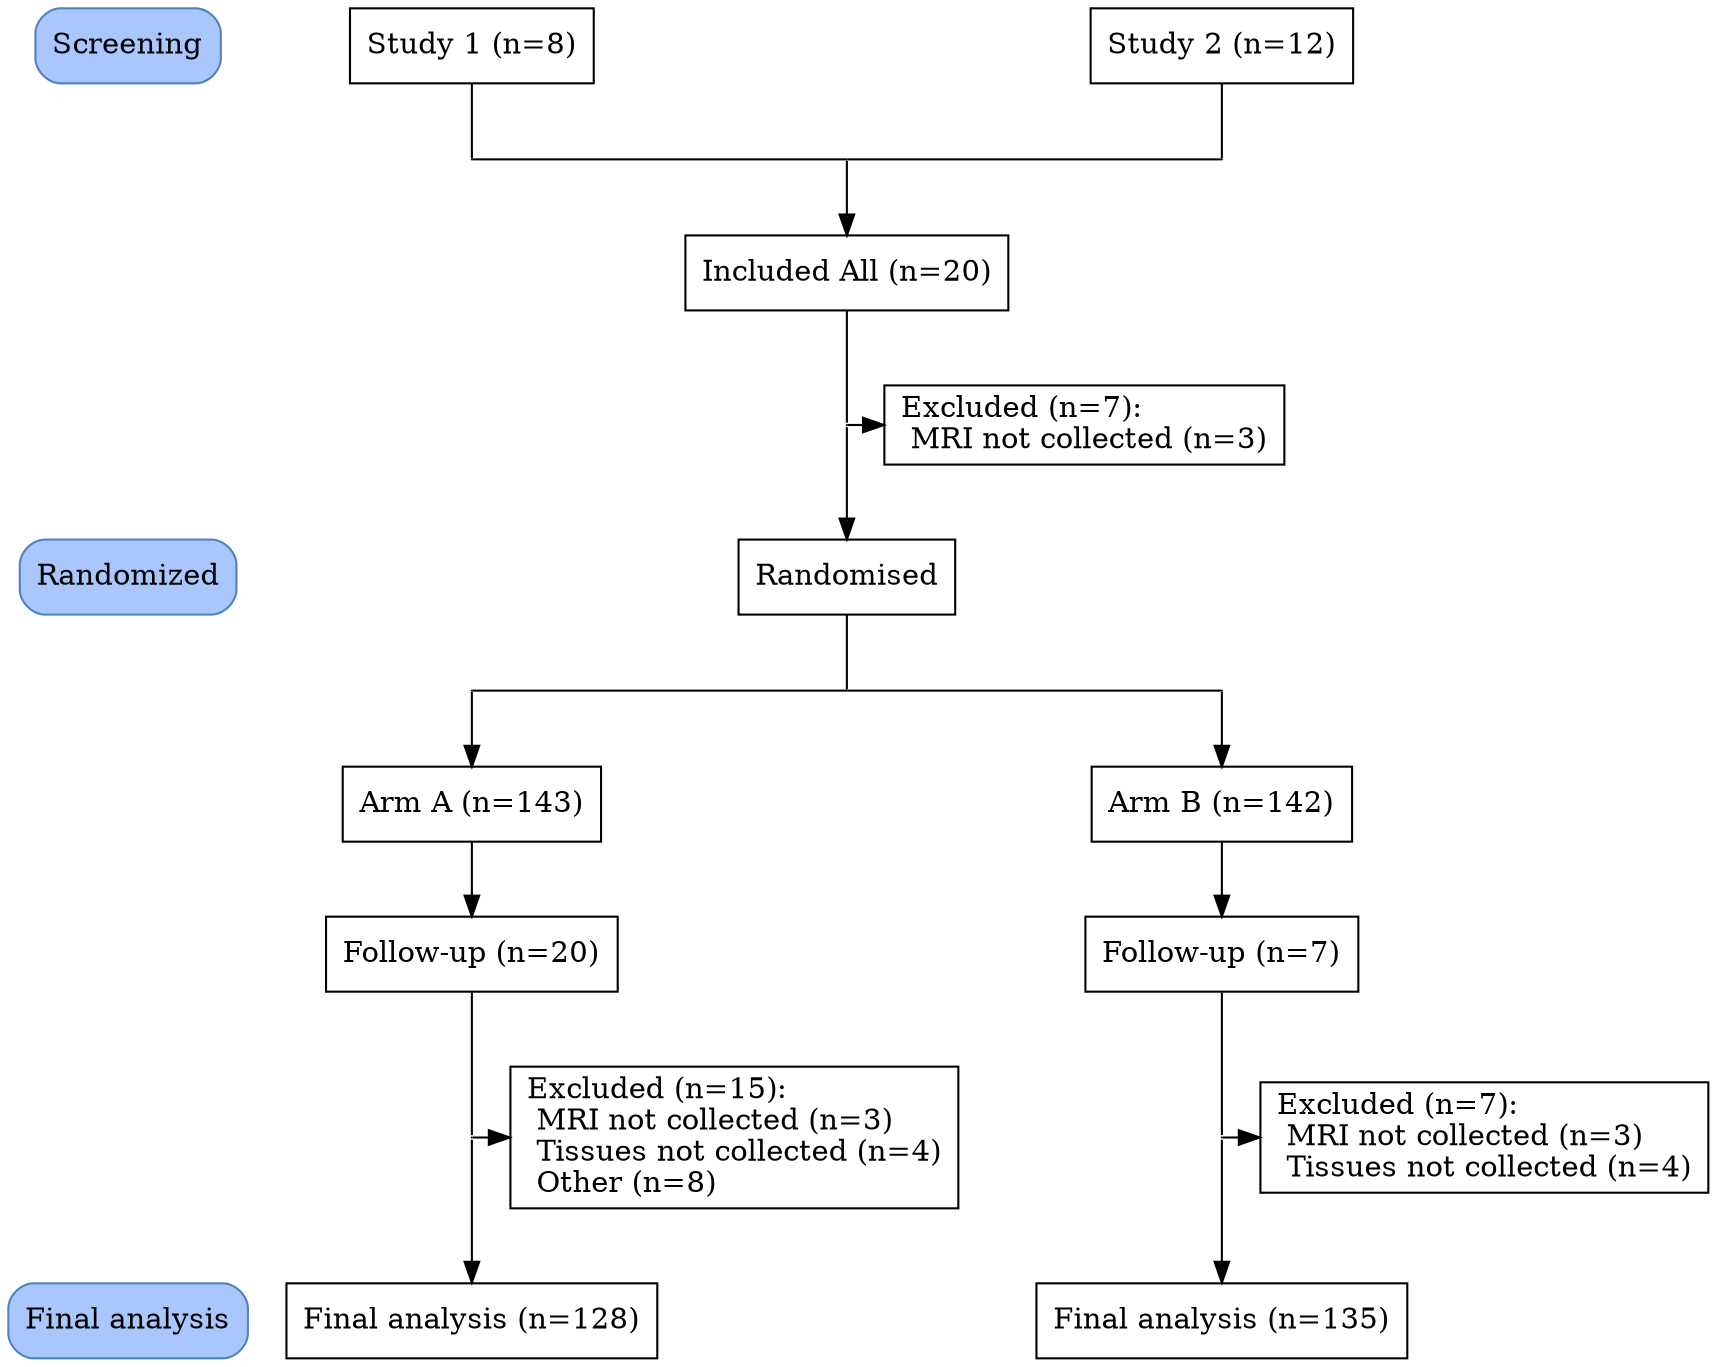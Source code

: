 digraph consort_diagram {
  graph [layout = dot]

node [shape = rectangle, style = "rounded,filled", fillcolor = "#A9C7FD" color = "#4F81BD"]
label14 [label = "Screening"]
label15 [label = "Randomized"]
label16 [label = "Final analysis"]


edge[style=invis];
label14 -> label15 -> label16;


# node definitions with substituted label text
  node [shape = rectangle, fillcolor = Biege, style="", fillcolor = "", color = ""]

node1 [label = "Study 1 (n=8)"]
node2 [label = "Study 2 (n=12)"]
node3 [label = "Included All (n=20)"]
node4 [label = "Excluded (n=7):\l MRI not collected (n=3)\l"]
node5 [label = "Randomised"]
node6 [label = "Arm A (n=143)"]
node7 [label = "Arm B (n=142)"]
node8 [label = "Follow-up (n=20)"]
node9 [label = "Follow-up (n=7)"]
node10 [label = "Excluded (n=15):\l MRI not collected (n=3)\l Tissues not collected (n=4)\l Other (n=8)\l"]
node11 [label = "Excluded (n=7):\l MRI not collected (n=3)\l Tissues not collected (n=4)\l"]
node12 [label = "Final analysis (n=128)"]
node13 [label = "Final analysis (n=135)"]


## Invisible point node for joints

node [shape = point, width = 0]

P1 P2 P3 P4 P5 P6 P7 P8 P9

subgraph {
  rank = same; rankdir = LR; P1; P2; P3;
  }
subgraph {
  rank = same; rankdir = LR; label14;  node1; node2;
  }
subgraph {
  rank = same; rankdir = LR; node3;
  }
subgraph {
  rank = same; rankdir = LR; P4; node4;
  }
subgraph {
  rank = same; rankdir = LR; P5; P6; P7;
  }
subgraph {
  rank = same; rankdir = LR; node6; node7;
  }
subgraph {
  rank = same; rankdir = LR; node8; node9;
  }
subgraph {
  rank = same; rankdir = LR; P8; node10;
  }
subgraph {
  rank = same; rankdir = LR; label16;  node12; node13;
  }
subgraph {
  rank = same; rankdir = LR; node10; node11;
  }
subgraph {
  rank = same; rankdir = LR; P9; node11;
  }
subgraph {
  rank = same; rankdir = LR; label15; node5;
  }

edge[style=""];

P2 -> node3;
node1 -> P1 [arrowhead = none];
node2 -> P3 [arrowhead = none];
P1 -> P2 -> P3 [arrowhead = none, minlen = 10];
node3 -> P4 [arrowhead = none];
P4 -> node4;
P4 -> node5;
node5 -> P6 [arrowhead = none];
P5 -> node6;
P7 -> node7;
P5 -> P6 -> P7 [arrowhead = none, minlen = 10];
node6 -> node8;
node7 -> node9;
node8 -> P8 [arrowhead = none];
P8 -> node10;
P8 -> node12;
node9 -> P9 [arrowhead = none];
P9 -> node11;
P9 -> node13;


}
